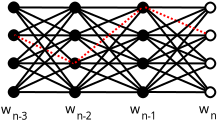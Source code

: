 <?xml version="1.0" encoding="UTF-8"?>
<dia:diagram xmlns:dia="http://www.lysator.liu.se/~alla/dia/">
  <dia:layer name="Background" visible="true" connectable="true" active="true">
    <dia:group>
      <dia:attribute name="meta">
        <dia:composite type="dict"/>
      </dia:attribute>
      <dia:attribute name="matrix"/>
      <dia:object type="Standard - Text" version="1" id="O0">
        <dia:attribute name="obj_pos">
          <dia:point val="10.178,5.492"/>
        </dia:attribute>
        <dia:attribute name="obj_bb">
          <dia:rectangle val="10.178,4.897;10.7,5.642"/>
        </dia:attribute>
        <dia:attribute name="text">
          <dia:composite type="text">
            <dia:attribute name="string">
              <dia:string>#w#</dia:string>
            </dia:attribute>
            <dia:attribute name="font">
              <dia:font family="sans" style="0" name="Helvetica"/>
            </dia:attribute>
            <dia:attribute name="height">
              <dia:real val="0.8"/>
            </dia:attribute>
            <dia:attribute name="pos">
              <dia:point val="10.178,5.492"/>
            </dia:attribute>
            <dia:attribute name="color">
              <dia:color val="#000000ff"/>
            </dia:attribute>
            <dia:attribute name="alignment">
              <dia:enum val="0"/>
            </dia:attribute>
          </dia:composite>
        </dia:attribute>
        <dia:attribute name="valign">
          <dia:enum val="3"/>
        </dia:attribute>
      </dia:object>
      <dia:object type="Standard - Text" version="1" id="O1">
        <dia:attribute name="obj_pos">
          <dia:point val="10.752,5.792"/>
        </dia:attribute>
        <dia:attribute name="obj_bb">
          <dia:rectangle val="10.752,5.322;11.58,5.912"/>
        </dia:attribute>
        <dia:attribute name="text">
          <dia:composite type="text">
            <dia:attribute name="string">
              <dia:string>#n-2#</dia:string>
            </dia:attribute>
            <dia:attribute name="font">
              <dia:font family="sans" style="0" name="Helvetica"/>
            </dia:attribute>
            <dia:attribute name="height">
              <dia:real val="0.635"/>
            </dia:attribute>
            <dia:attribute name="pos">
              <dia:point val="10.752,5.792"/>
            </dia:attribute>
            <dia:attribute name="color">
              <dia:color val="#000000ff"/>
            </dia:attribute>
            <dia:attribute name="alignment">
              <dia:enum val="0"/>
            </dia:attribute>
          </dia:composite>
        </dia:attribute>
        <dia:attribute name="valign">
          <dia:enum val="3"/>
        </dia:attribute>
      </dia:object>
    </dia:group>
    <dia:group>
      <dia:attribute name="meta">
        <dia:composite type="dict"/>
      </dia:attribute>
      <dia:attribute name="matrix"/>
      <dia:object type="Standard - Text" version="1" id="O2">
        <dia:attribute name="obj_pos">
          <dia:point val="6.963,5.509"/>
        </dia:attribute>
        <dia:attribute name="obj_bb">
          <dia:rectangle val="6.963,4.914;7.485,5.659"/>
        </dia:attribute>
        <dia:attribute name="text">
          <dia:composite type="text">
            <dia:attribute name="string">
              <dia:string>#w#</dia:string>
            </dia:attribute>
            <dia:attribute name="font">
              <dia:font family="sans" style="0" name="Helvetica"/>
            </dia:attribute>
            <dia:attribute name="height">
              <dia:real val="0.8"/>
            </dia:attribute>
            <dia:attribute name="pos">
              <dia:point val="6.963,5.509"/>
            </dia:attribute>
            <dia:attribute name="color">
              <dia:color val="#000000ff"/>
            </dia:attribute>
            <dia:attribute name="alignment">
              <dia:enum val="0"/>
            </dia:attribute>
          </dia:composite>
        </dia:attribute>
        <dia:attribute name="valign">
          <dia:enum val="3"/>
        </dia:attribute>
      </dia:object>
      <dia:object type="Standard - Text" version="1" id="O3">
        <dia:attribute name="obj_pos">
          <dia:point val="7.537,5.809"/>
        </dia:attribute>
        <dia:attribute name="obj_bb">
          <dia:rectangle val="7.537,5.339;8.365,5.929"/>
        </dia:attribute>
        <dia:attribute name="text">
          <dia:composite type="text">
            <dia:attribute name="string">
              <dia:string>#n-3#</dia:string>
            </dia:attribute>
            <dia:attribute name="font">
              <dia:font family="sans" style="0" name="Helvetica"/>
            </dia:attribute>
            <dia:attribute name="height">
              <dia:real val="0.635"/>
            </dia:attribute>
            <dia:attribute name="pos">
              <dia:point val="7.537,5.809"/>
            </dia:attribute>
            <dia:attribute name="color">
              <dia:color val="#000000ff"/>
            </dia:attribute>
            <dia:attribute name="alignment">
              <dia:enum val="0"/>
            </dia:attribute>
          </dia:composite>
        </dia:attribute>
        <dia:attribute name="valign">
          <dia:enum val="3"/>
        </dia:attribute>
      </dia:object>
    </dia:group>
    <dia:group>
      <dia:attribute name="meta">
        <dia:composite type="dict"/>
      </dia:attribute>
      <dia:attribute name="matrix"/>
      <dia:object type="Standard - Text" version="1" id="O4">
        <dia:attribute name="obj_pos">
          <dia:point val="13.41,5.502"/>
        </dia:attribute>
        <dia:attribute name="obj_bb">
          <dia:rectangle val="13.41,4.907;13.932,5.652"/>
        </dia:attribute>
        <dia:attribute name="text">
          <dia:composite type="text">
            <dia:attribute name="string">
              <dia:string>#w#</dia:string>
            </dia:attribute>
            <dia:attribute name="font">
              <dia:font family="sans" style="0" name="Helvetica"/>
            </dia:attribute>
            <dia:attribute name="height">
              <dia:real val="0.8"/>
            </dia:attribute>
            <dia:attribute name="pos">
              <dia:point val="13.41,5.502"/>
            </dia:attribute>
            <dia:attribute name="color">
              <dia:color val="#000000ff"/>
            </dia:attribute>
            <dia:attribute name="alignment">
              <dia:enum val="0"/>
            </dia:attribute>
          </dia:composite>
        </dia:attribute>
        <dia:attribute name="valign">
          <dia:enum val="3"/>
        </dia:attribute>
      </dia:object>
      <dia:object type="Standard - Text" version="1" id="O5">
        <dia:attribute name="obj_pos">
          <dia:point val="13.985,5.802"/>
        </dia:attribute>
        <dia:attribute name="obj_bb">
          <dia:rectangle val="13.985,5.332;14.812,5.922"/>
        </dia:attribute>
        <dia:attribute name="text">
          <dia:composite type="text">
            <dia:attribute name="string">
              <dia:string>#n-1#</dia:string>
            </dia:attribute>
            <dia:attribute name="font">
              <dia:font family="sans" style="0" name="Helvetica"/>
            </dia:attribute>
            <dia:attribute name="height">
              <dia:real val="0.635"/>
            </dia:attribute>
            <dia:attribute name="pos">
              <dia:point val="13.985,5.802"/>
            </dia:attribute>
            <dia:attribute name="color">
              <dia:color val="#000000ff"/>
            </dia:attribute>
            <dia:attribute name="alignment">
              <dia:enum val="0"/>
            </dia:attribute>
          </dia:composite>
        </dia:attribute>
        <dia:attribute name="valign">
          <dia:enum val="3"/>
        </dia:attribute>
      </dia:object>
    </dia:group>
    <dia:group>
      <dia:attribute name="meta">
        <dia:composite type="dict"/>
      </dia:attribute>
      <dia:attribute name="matrix"/>
      <dia:object type="Standard - Text" version="1" id="O6">
        <dia:attribute name="obj_pos">
          <dia:point val="16.867,5.487"/>
        </dia:attribute>
        <dia:attribute name="obj_bb">
          <dia:rectangle val="16.867,4.892;17.39,5.637"/>
        </dia:attribute>
        <dia:attribute name="text">
          <dia:composite type="text">
            <dia:attribute name="string">
              <dia:string>#w#</dia:string>
            </dia:attribute>
            <dia:attribute name="font">
              <dia:font family="sans" style="0" name="Helvetica"/>
            </dia:attribute>
            <dia:attribute name="height">
              <dia:real val="0.8"/>
            </dia:attribute>
            <dia:attribute name="pos">
              <dia:point val="16.867,5.487"/>
            </dia:attribute>
            <dia:attribute name="color">
              <dia:color val="#000000ff"/>
            </dia:attribute>
            <dia:attribute name="alignment">
              <dia:enum val="0"/>
            </dia:attribute>
          </dia:composite>
        </dia:attribute>
        <dia:attribute name="valign">
          <dia:enum val="3"/>
        </dia:attribute>
      </dia:object>
      <dia:object type="Standard - Text" version="1" id="O7">
        <dia:attribute name="obj_pos">
          <dia:point val="17.442,5.787"/>
        </dia:attribute>
        <dia:attribute name="obj_bb">
          <dia:rectangle val="17.442,5.317;17.765,5.907"/>
        </dia:attribute>
        <dia:attribute name="text">
          <dia:composite type="text">
            <dia:attribute name="string">
              <dia:string>#n#</dia:string>
            </dia:attribute>
            <dia:attribute name="font">
              <dia:font family="sans" style="0" name="Helvetica"/>
            </dia:attribute>
            <dia:attribute name="height">
              <dia:real val="0.635"/>
            </dia:attribute>
            <dia:attribute name="pos">
              <dia:point val="17.442,5.787"/>
            </dia:attribute>
            <dia:attribute name="color">
              <dia:color val="#000000ff"/>
            </dia:attribute>
            <dia:attribute name="alignment">
              <dia:enum val="0"/>
            </dia:attribute>
          </dia:composite>
        </dia:attribute>
        <dia:attribute name="valign">
          <dia:enum val="3"/>
        </dia:attribute>
      </dia:object>
    </dia:group>
    <dia:group>
      <dia:attribute name="meta">
        <dia:composite type="dict"/>
      </dia:attribute>
      <dia:attribute name="matrix"/>
      <dia:object type="Standard - Line" version="0" id="O8">
        <dia:attribute name="obj_pos">
          <dia:point val="7.35,4.425"/>
        </dia:attribute>
        <dia:attribute name="obj_bb">
          <dia:rectangle val="7.279,4.105;10.983,4.756"/>
        </dia:attribute>
        <dia:attribute name="conn_endpoints">
          <dia:point val="7.35,4.425"/>
          <dia:point val="10.912,4.436"/>
        </dia:attribute>
        <dia:attribute name="numcp">
          <dia:int val="1"/>
        </dia:attribute>
        <dia:attribute name="start_arrow">
          <dia:enum val="8"/>
        </dia:attribute>
        <dia:attribute name="start_arrow_length">
          <dia:real val="0.5"/>
        </dia:attribute>
        <dia:attribute name="start_arrow_width">
          <dia:real val="0.5"/>
        </dia:attribute>
        <dia:attribute name="end_arrow">
          <dia:enum val="8"/>
        </dia:attribute>
        <dia:attribute name="end_arrow_length">
          <dia:real val="0.5"/>
        </dia:attribute>
        <dia:attribute name="end_arrow_width">
          <dia:real val="0.5"/>
        </dia:attribute>
      </dia:object>
      <dia:object type="Standard - Line" version="0" id="O9">
        <dia:attribute name="obj_pos">
          <dia:point val="10.763,4.43"/>
        </dia:attribute>
        <dia:attribute name="obj_bb">
          <dia:rectangle val="10.713,4.115;14.383,4.756"/>
        </dia:attribute>
        <dia:attribute name="conn_endpoints">
          <dia:point val="10.763,4.43"/>
          <dia:point val="14.312,4.436"/>
        </dia:attribute>
        <dia:attribute name="numcp">
          <dia:int val="1"/>
        </dia:attribute>
        <dia:attribute name="end_arrow">
          <dia:enum val="8"/>
        </dia:attribute>
        <dia:attribute name="end_arrow_length">
          <dia:real val="0.5"/>
        </dia:attribute>
        <dia:attribute name="end_arrow_width">
          <dia:real val="0.5"/>
        </dia:attribute>
      </dia:object>
      <dia:object type="Standard - Line" version="0" id="O10">
        <dia:attribute name="obj_pos">
          <dia:point val="14.238,4.424"/>
        </dia:attribute>
        <dia:attribute name="obj_bb">
          <dia:rectangle val="14.187,4.114;17.778,4.756"/>
        </dia:attribute>
        <dia:attribute name="conn_endpoints">
          <dia:point val="14.238,4.424"/>
          <dia:point val="17.728,4.436"/>
        </dia:attribute>
        <dia:attribute name="numcp">
          <dia:int val="1"/>
        </dia:attribute>
        <dia:attribute name="end_arrow">
          <dia:enum val="9"/>
        </dia:attribute>
        <dia:attribute name="end_arrow_length">
          <dia:real val="0.5"/>
        </dia:attribute>
        <dia:attribute name="end_arrow_width">
          <dia:real val="0.5"/>
        </dia:attribute>
      </dia:object>
    </dia:group>
    <dia:group>
      <dia:attribute name="meta">
        <dia:composite type="dict"/>
      </dia:attribute>
      <dia:attribute name="matrix"/>
      <dia:object type="Standard - Line" version="0" id="O11">
        <dia:attribute name="obj_pos">
          <dia:point val="7.351,0.194"/>
        </dia:attribute>
        <dia:attribute name="obj_bb">
          <dia:rectangle val="7.28,-0.126;10.984,0.525"/>
        </dia:attribute>
        <dia:attribute name="conn_endpoints">
          <dia:point val="7.351,0.194"/>
          <dia:point val="10.913,0.205"/>
        </dia:attribute>
        <dia:attribute name="numcp">
          <dia:int val="1"/>
        </dia:attribute>
        <dia:attribute name="start_arrow">
          <dia:enum val="8"/>
        </dia:attribute>
        <dia:attribute name="start_arrow_length">
          <dia:real val="0.5"/>
        </dia:attribute>
        <dia:attribute name="start_arrow_width">
          <dia:real val="0.5"/>
        </dia:attribute>
        <dia:attribute name="end_arrow">
          <dia:enum val="8"/>
        </dia:attribute>
        <dia:attribute name="end_arrow_length">
          <dia:real val="0.5"/>
        </dia:attribute>
        <dia:attribute name="end_arrow_width">
          <dia:real val="0.5"/>
        </dia:attribute>
      </dia:object>
      <dia:object type="Standard - Line" version="0" id="O12">
        <dia:attribute name="obj_pos">
          <dia:point val="10.764,0.199"/>
        </dia:attribute>
        <dia:attribute name="obj_bb">
          <dia:rectangle val="10.714,-0.116;14.384,0.526"/>
        </dia:attribute>
        <dia:attribute name="conn_endpoints">
          <dia:point val="10.764,0.199"/>
          <dia:point val="14.313,0.205"/>
        </dia:attribute>
        <dia:attribute name="numcp">
          <dia:int val="1"/>
        </dia:attribute>
        <dia:attribute name="end_arrow">
          <dia:enum val="8"/>
        </dia:attribute>
        <dia:attribute name="end_arrow_length">
          <dia:real val="0.5"/>
        </dia:attribute>
        <dia:attribute name="end_arrow_width">
          <dia:real val="0.5"/>
        </dia:attribute>
      </dia:object>
      <dia:object type="Standard - Line" version="0" id="O13">
        <dia:attribute name="obj_pos">
          <dia:point val="14.238,0.193"/>
        </dia:attribute>
        <dia:attribute name="obj_bb">
          <dia:rectangle val="14.188,-0.116;17.779,0.525"/>
        </dia:attribute>
        <dia:attribute name="conn_endpoints">
          <dia:point val="14.238,0.193"/>
          <dia:point val="17.728,0.205"/>
        </dia:attribute>
        <dia:attribute name="numcp">
          <dia:int val="1"/>
        </dia:attribute>
        <dia:attribute name="end_arrow">
          <dia:enum val="9"/>
        </dia:attribute>
        <dia:attribute name="end_arrow_length">
          <dia:real val="0.5"/>
        </dia:attribute>
        <dia:attribute name="end_arrow_width">
          <dia:real val="0.5"/>
        </dia:attribute>
      </dia:object>
    </dia:group>
    <dia:group>
      <dia:attribute name="meta">
        <dia:composite type="dict"/>
      </dia:attribute>
      <dia:attribute name="matrix"/>
      <dia:object type="Standard - Line" version="0" id="O14">
        <dia:attribute name="obj_pos">
          <dia:point val="7.356,1.584"/>
        </dia:attribute>
        <dia:attribute name="obj_bb">
          <dia:rectangle val="7.285,1.264;10.989,1.915"/>
        </dia:attribute>
        <dia:attribute name="conn_endpoints">
          <dia:point val="7.356,1.584"/>
          <dia:point val="10.918,1.595"/>
        </dia:attribute>
        <dia:attribute name="numcp">
          <dia:int val="1"/>
        </dia:attribute>
        <dia:attribute name="start_arrow">
          <dia:enum val="8"/>
        </dia:attribute>
        <dia:attribute name="start_arrow_length">
          <dia:real val="0.5"/>
        </dia:attribute>
        <dia:attribute name="start_arrow_width">
          <dia:real val="0.5"/>
        </dia:attribute>
        <dia:attribute name="end_arrow">
          <dia:enum val="8"/>
        </dia:attribute>
        <dia:attribute name="end_arrow_length">
          <dia:real val="0.5"/>
        </dia:attribute>
        <dia:attribute name="end_arrow_width">
          <dia:real val="0.5"/>
        </dia:attribute>
      </dia:object>
      <dia:object type="Standard - Line" version="0" id="O15">
        <dia:attribute name="obj_pos">
          <dia:point val="10.769,1.589"/>
        </dia:attribute>
        <dia:attribute name="obj_bb">
          <dia:rectangle val="10.719,1.274;14.389,1.916"/>
        </dia:attribute>
        <dia:attribute name="conn_endpoints">
          <dia:point val="10.769,1.589"/>
          <dia:point val="14.318,1.595"/>
        </dia:attribute>
        <dia:attribute name="numcp">
          <dia:int val="1"/>
        </dia:attribute>
        <dia:attribute name="end_arrow">
          <dia:enum val="8"/>
        </dia:attribute>
        <dia:attribute name="end_arrow_length">
          <dia:real val="0.5"/>
        </dia:attribute>
        <dia:attribute name="end_arrow_width">
          <dia:real val="0.5"/>
        </dia:attribute>
      </dia:object>
      <dia:object type="Standard - Line" version="0" id="O16">
        <dia:attribute name="obj_pos">
          <dia:point val="14.243,1.583"/>
        </dia:attribute>
        <dia:attribute name="obj_bb">
          <dia:rectangle val="14.193,1.274;17.784,1.915"/>
        </dia:attribute>
        <dia:attribute name="conn_endpoints">
          <dia:point val="14.243,1.583"/>
          <dia:point val="17.733,1.595"/>
        </dia:attribute>
        <dia:attribute name="numcp">
          <dia:int val="1"/>
        </dia:attribute>
        <dia:attribute name="end_arrow">
          <dia:enum val="9"/>
        </dia:attribute>
        <dia:attribute name="end_arrow_length">
          <dia:real val="0.5"/>
        </dia:attribute>
        <dia:attribute name="end_arrow_width">
          <dia:real val="0.5"/>
        </dia:attribute>
      </dia:object>
    </dia:group>
    <dia:group>
      <dia:attribute name="meta">
        <dia:composite type="dict"/>
      </dia:attribute>
      <dia:attribute name="matrix"/>
      <dia:object type="Standard - Line" version="0" id="O17">
        <dia:attribute name="obj_pos">
          <dia:point val="7.348,2.987"/>
        </dia:attribute>
        <dia:attribute name="obj_bb">
          <dia:rectangle val="7.277,2.667;10.981,3.318"/>
        </dia:attribute>
        <dia:attribute name="conn_endpoints">
          <dia:point val="7.348,2.987"/>
          <dia:point val="10.911,2.998"/>
        </dia:attribute>
        <dia:attribute name="numcp">
          <dia:int val="1"/>
        </dia:attribute>
        <dia:attribute name="start_arrow">
          <dia:enum val="8"/>
        </dia:attribute>
        <dia:attribute name="start_arrow_length">
          <dia:real val="0.5"/>
        </dia:attribute>
        <dia:attribute name="start_arrow_width">
          <dia:real val="0.5"/>
        </dia:attribute>
        <dia:attribute name="end_arrow">
          <dia:enum val="8"/>
        </dia:attribute>
        <dia:attribute name="end_arrow_length">
          <dia:real val="0.5"/>
        </dia:attribute>
        <dia:attribute name="end_arrow_width">
          <dia:real val="0.5"/>
        </dia:attribute>
      </dia:object>
      <dia:object type="Standard - Line" version="0" id="O18">
        <dia:attribute name="obj_pos">
          <dia:point val="10.761,2.991"/>
        </dia:attribute>
        <dia:attribute name="obj_bb">
          <dia:rectangle val="10.711,2.677;14.381,3.318"/>
        </dia:attribute>
        <dia:attribute name="conn_endpoints">
          <dia:point val="10.761,2.991"/>
          <dia:point val="14.311,2.998"/>
        </dia:attribute>
        <dia:attribute name="numcp">
          <dia:int val="1"/>
        </dia:attribute>
        <dia:attribute name="end_arrow">
          <dia:enum val="8"/>
        </dia:attribute>
        <dia:attribute name="end_arrow_length">
          <dia:real val="0.5"/>
        </dia:attribute>
        <dia:attribute name="end_arrow_width">
          <dia:real val="0.5"/>
        </dia:attribute>
      </dia:object>
      <dia:object type="Standard - Line" version="0" id="O19">
        <dia:attribute name="obj_pos">
          <dia:point val="14.236,2.985"/>
        </dia:attribute>
        <dia:attribute name="obj_bb">
          <dia:rectangle val="14.185,2.676;17.776,3.317"/>
        </dia:attribute>
        <dia:attribute name="conn_endpoints">
          <dia:point val="14.236,2.985"/>
          <dia:point val="17.726,2.998"/>
        </dia:attribute>
        <dia:attribute name="numcp">
          <dia:int val="1"/>
        </dia:attribute>
        <dia:attribute name="end_arrow">
          <dia:enum val="9"/>
        </dia:attribute>
        <dia:attribute name="end_arrow_length">
          <dia:real val="0.5"/>
        </dia:attribute>
        <dia:attribute name="end_arrow_width">
          <dia:real val="0.5"/>
        </dia:attribute>
      </dia:object>
    </dia:group>
    <dia:object type="Standard - Line" version="0" id="O20">
      <dia:attribute name="obj_pos">
        <dia:point val="7.617,4.409"/>
      </dia:attribute>
      <dia:attribute name="obj_bb">
        <dia:rectangle val="7.551,2.918;10.771,4.476"/>
      </dia:attribute>
      <dia:attribute name="conn_endpoints">
        <dia:point val="7.617,4.409"/>
        <dia:point val="10.705,2.984"/>
      </dia:attribute>
      <dia:attribute name="numcp">
        <dia:int val="1"/>
      </dia:attribute>
    </dia:object>
    <dia:object type="Standard - Line" version="0" id="O21">
      <dia:attribute name="obj_pos">
        <dia:point val="7.605,1.577"/>
      </dia:attribute>
      <dia:attribute name="obj_bb">
        <dia:rectangle val="7.539,0.085;10.759,1.643"/>
      </dia:attribute>
      <dia:attribute name="conn_endpoints">
        <dia:point val="7.605,1.577"/>
        <dia:point val="10.693,0.152"/>
      </dia:attribute>
      <dia:attribute name="numcp">
        <dia:int val="1"/>
      </dia:attribute>
    </dia:object>
    <dia:object type="Standard - Line" version="0" id="O22">
      <dia:attribute name="obj_pos">
        <dia:point val="7.626,3.016"/>
      </dia:attribute>
      <dia:attribute name="obj_bb">
        <dia:rectangle val="7.56,1.524;10.78,3.082"/>
      </dia:attribute>
      <dia:attribute name="conn_endpoints">
        <dia:point val="7.626,3.016"/>
        <dia:point val="10.714,1.591"/>
      </dia:attribute>
      <dia:attribute name="numcp">
        <dia:int val="1"/>
      </dia:attribute>
    </dia:object>
    <dia:object type="Standard - Line" version="0" id="O23">
      <dia:attribute name="obj_pos">
        <dia:point val="10.818,1.509"/>
      </dia:attribute>
      <dia:attribute name="obj_bb">
        <dia:rectangle val="10.752,0.139;14.075,1.574"/>
      </dia:attribute>
      <dia:attribute name="conn_endpoints">
        <dia:point val="10.818,1.509"/>
        <dia:point val="14.01,0.204"/>
      </dia:attribute>
      <dia:attribute name="numcp">
        <dia:int val="1"/>
      </dia:attribute>
    </dia:object>
    <dia:object type="Standard - Line" version="0" id="O24">
      <dia:attribute name="obj_pos">
        <dia:point val="10.693,2.959"/>
      </dia:attribute>
      <dia:attribute name="obj_bb">
        <dia:rectangle val="10.627,1.544;14.133,3.024"/>
      </dia:attribute>
      <dia:attribute name="conn_endpoints">
        <dia:point val="10.693,2.959"/>
        <dia:point val="14.068,1.609"/>
      </dia:attribute>
      <dia:attribute name="numcp">
        <dia:int val="1"/>
      </dia:attribute>
    </dia:object>
    <dia:object type="Standard - Line" version="0" id="O25">
      <dia:attribute name="obj_pos">
        <dia:point val="10.742,4.359"/>
      </dia:attribute>
      <dia:attribute name="obj_bb">
        <dia:rectangle val="10.677,2.919;14.095,4.425"/>
      </dia:attribute>
      <dia:attribute name="conn_endpoints">
        <dia:point val="10.742,4.359"/>
        <dia:point val="14.03,2.984"/>
      </dia:attribute>
      <dia:attribute name="numcp">
        <dia:int val="1"/>
      </dia:attribute>
    </dia:object>
    <dia:object type="Standard - Line" version="0" id="O26">
      <dia:attribute name="obj_pos">
        <dia:point val="7.643,2.984"/>
      </dia:attribute>
      <dia:attribute name="obj_bb">
        <dia:rectangle val="7.576,2.918;10.747,4.488"/>
      </dia:attribute>
      <dia:attribute name="conn_endpoints">
        <dia:point val="7.643,2.984"/>
        <dia:point val="10.68,4.422"/>
      </dia:attribute>
      <dia:attribute name="numcp">
        <dia:int val="1"/>
      </dia:attribute>
    </dia:object>
    <dia:object type="Standard - Line" version="0" id="O27">
      <dia:attribute name="obj_pos">
        <dia:point val="7.63,0.177"/>
      </dia:attribute>
      <dia:attribute name="obj_bb">
        <dia:rectangle val="7.564,0.11;10.734,1.681"/>
      </dia:attribute>
      <dia:attribute name="conn_endpoints">
        <dia:point val="7.63,0.177"/>
        <dia:point val="10.668,1.615"/>
      </dia:attribute>
      <dia:attribute name="numcp">
        <dia:int val="1"/>
      </dia:attribute>
    </dia:object>
    <dia:object type="Standard - Line" version="0" id="O28">
      <dia:attribute name="obj_pos">
        <dia:point val="7.627,1.578"/>
      </dia:attribute>
      <dia:attribute name="obj_bb">
        <dia:rectangle val="7.56,1.512;10.731,3.082"/>
      </dia:attribute>
      <dia:attribute name="conn_endpoints">
        <dia:point val="7.627,1.578"/>
        <dia:point val="10.664,3.016"/>
      </dia:attribute>
      <dia:attribute name="numcp">
        <dia:int val="1"/>
      </dia:attribute>
      <dia:attribute name="line_color">
        <dia:color val="#ff0000ff"/>
      </dia:attribute>
      <dia:attribute name="line_style">
        <dia:enum val="4"/>
      </dia:attribute>
    </dia:object>
    <dia:object type="Standard - Line" version="0" id="O29">
      <dia:attribute name="obj_pos">
        <dia:point val="10.698,0.217"/>
      </dia:attribute>
      <dia:attribute name="obj_bb">
        <dia:rectangle val="10.633,0.152;14.133,1.649"/>
      </dia:attribute>
      <dia:attribute name="conn_endpoints">
        <dia:point val="10.698,0.217"/>
        <dia:point val="14.068,1.584"/>
      </dia:attribute>
      <dia:attribute name="numcp">
        <dia:int val="1"/>
      </dia:attribute>
    </dia:object>
    <dia:object type="Standard - Line" version="0" id="O30">
      <dia:attribute name="obj_pos">
        <dia:point val="10.691,3.063"/>
      </dia:attribute>
      <dia:attribute name="obj_bb">
        <dia:rectangle val="10.626,2.998;14.126,4.495"/>
      </dia:attribute>
      <dia:attribute name="conn_endpoints">
        <dia:point val="10.691,3.063"/>
        <dia:point val="14.061,4.43"/>
      </dia:attribute>
      <dia:attribute name="numcp">
        <dia:int val="1"/>
      </dia:attribute>
    </dia:object>
    <dia:object type="Standard - Line" version="0" id="O31">
      <dia:attribute name="obj_pos">
        <dia:point val="10.65,1.589"/>
      </dia:attribute>
      <dia:attribute name="obj_bb">
        <dia:rectangle val="10.585,1.524;14.085,3.022"/>
      </dia:attribute>
      <dia:attribute name="conn_endpoints">
        <dia:point val="10.65,1.589"/>
        <dia:point val="14.02,2.957"/>
      </dia:attribute>
      <dia:attribute name="numcp">
        <dia:int val="1"/>
      </dia:attribute>
    </dia:object>
    <dia:object type="Standard - Line" version="0" id="O32">
      <dia:attribute name="obj_pos">
        <dia:point val="7.643,0.259"/>
      </dia:attribute>
      <dia:attribute name="obj_bb">
        <dia:rectangle val="7.572,0.189;10.763,3.092"/>
      </dia:attribute>
      <dia:attribute name="conn_endpoints">
        <dia:point val="7.643,0.259"/>
        <dia:point val="10.693,3.022"/>
      </dia:attribute>
      <dia:attribute name="numcp">
        <dia:int val="1"/>
      </dia:attribute>
    </dia:object>
    <dia:object type="Standard - Line" version="0" id="O33">
      <dia:attribute name="obj_pos">
        <dia:point val="10.634,0.169"/>
      </dia:attribute>
      <dia:attribute name="obj_bb">
        <dia:rectangle val="10.564,0.098;14.113,3.03"/>
      </dia:attribute>
      <dia:attribute name="conn_endpoints">
        <dia:point val="10.634,0.169"/>
        <dia:point val="14.043,2.959"/>
      </dia:attribute>
      <dia:attribute name="numcp">
        <dia:int val="1"/>
      </dia:attribute>
    </dia:object>
    <dia:object type="Standard - Line" version="0" id="O34">
      <dia:attribute name="obj_pos">
        <dia:point val="7.643,1.607"/>
      </dia:attribute>
      <dia:attribute name="obj_bb">
        <dia:rectangle val="7.572,1.537;10.764,4.44"/>
      </dia:attribute>
      <dia:attribute name="conn_endpoints">
        <dia:point val="7.643,1.607"/>
        <dia:point val="10.693,4.37"/>
      </dia:attribute>
      <dia:attribute name="numcp">
        <dia:int val="1"/>
      </dia:attribute>
    </dia:object>
    <dia:object type="Standard - Line" version="0" id="O35">
      <dia:attribute name="obj_pos">
        <dia:point val="10.643,1.609"/>
      </dia:attribute>
      <dia:attribute name="obj_bb">
        <dia:rectangle val="10.572,1.539;14.179,4.517"/>
      </dia:attribute>
      <dia:attribute name="conn_endpoints">
        <dia:point val="10.643,1.609"/>
        <dia:point val="14.109,4.447"/>
      </dia:attribute>
      <dia:attribute name="numcp">
        <dia:int val="1"/>
      </dia:attribute>
    </dia:object>
    <dia:object type="Standard - Line" version="0" id="O36">
      <dia:attribute name="obj_pos">
        <dia:point val="7.63,0.284"/>
      </dia:attribute>
      <dia:attribute name="obj_bb">
        <dia:rectangle val="7.56,0.214;10.838,4.517"/>
      </dia:attribute>
      <dia:attribute name="conn_endpoints">
        <dia:point val="7.63,0.284"/>
        <dia:point val="10.768,4.447"/>
      </dia:attribute>
      <dia:attribute name="numcp">
        <dia:int val="1"/>
      </dia:attribute>
    </dia:object>
    <dia:object type="Standard - Line" version="0" id="O37">
      <dia:attribute name="obj_pos">
        <dia:point val="10.659,0.206"/>
      </dia:attribute>
      <dia:attribute name="obj_bb">
        <dia:rectangle val="10.588,0.135;14.225,4.48"/>
      </dia:attribute>
      <dia:attribute name="conn_endpoints">
        <dia:point val="10.659,0.206"/>
        <dia:point val="14.155,4.409"/>
      </dia:attribute>
      <dia:attribute name="numcp">
        <dia:int val="1"/>
      </dia:attribute>
    </dia:object>
    <dia:object type="Standard - Line" version="0" id="O38">
      <dia:attribute name="obj_pos">
        <dia:point val="14.105,0.157"/>
      </dia:attribute>
      <dia:attribute name="obj_bb">
        <dia:rectangle val="14.035,0.087;17.366,4.329"/>
      </dia:attribute>
      <dia:attribute name="conn_endpoints">
        <dia:point val="14.105,0.157"/>
        <dia:point val="17.296,4.259"/>
      </dia:attribute>
      <dia:attribute name="numcp">
        <dia:int val="1"/>
      </dia:attribute>
    </dia:object>
    <dia:object type="Standard - Line" version="0" id="O39">
      <dia:attribute name="obj_pos">
        <dia:point val="7.612,4.347"/>
      </dia:attribute>
      <dia:attribute name="obj_bb">
        <dia:rectangle val="7.542,1.576;10.704,4.417"/>
      </dia:attribute>
      <dia:attribute name="conn_endpoints">
        <dia:point val="7.612,4.347"/>
        <dia:point val="10.634,1.647"/>
      </dia:attribute>
      <dia:attribute name="numcp">
        <dia:int val="1"/>
      </dia:attribute>
    </dia:object>
    <dia:object type="Standard - Line" version="0" id="O40">
      <dia:attribute name="obj_pos">
        <dia:point val="7.704,2.869"/>
      </dia:attribute>
      <dia:attribute name="obj_bb">
        <dia:rectangle val="7.634,0.098;10.796,2.939"/>
      </dia:attribute>
      <dia:attribute name="conn_endpoints">
        <dia:point val="7.704,2.869"/>
        <dia:point val="10.725,0.169"/>
      </dia:attribute>
      <dia:attribute name="numcp">
        <dia:int val="1"/>
      </dia:attribute>
    </dia:object>
    <dia:object type="Standard - Line" version="0" id="O41">
      <dia:attribute name="obj_pos">
        <dia:point val="10.688,4.357"/>
      </dia:attribute>
      <dia:attribute name="obj_bb">
        <dia:rectangle val="10.618,1.551;14.095,4.428"/>
      </dia:attribute>
      <dia:attribute name="conn_endpoints">
        <dia:point val="10.688,4.357"/>
        <dia:point val="14.025,1.622"/>
      </dia:attribute>
      <dia:attribute name="numcp">
        <dia:int val="1"/>
      </dia:attribute>
    </dia:object>
    <dia:object type="Standard - Line" version="0" id="O42">
      <dia:attribute name="obj_pos">
        <dia:point val="10.667,2.966"/>
      </dia:attribute>
      <dia:attribute name="obj_bb">
        <dia:rectangle val="10.596,0.16;14.074,3.037"/>
      </dia:attribute>
      <dia:attribute name="conn_endpoints">
        <dia:point val="10.667,2.966"/>
        <dia:point val="14.004,0.231"/>
      </dia:attribute>
      <dia:attribute name="numcp">
        <dia:int val="1"/>
      </dia:attribute>
      <dia:attribute name="line_color">
        <dia:color val="#ff0000ff"/>
      </dia:attribute>
      <dia:attribute name="line_style">
        <dia:enum val="4"/>
      </dia:attribute>
    </dia:object>
    <dia:object type="Standard - Line" version="0" id="O43">
      <dia:attribute name="obj_pos">
        <dia:point val="14.075,4.443"/>
      </dia:attribute>
      <dia:attribute name="obj_bb">
        <dia:rectangle val="14.005,1.664;17.292,4.513"/>
      </dia:attribute>
      <dia:attribute name="conn_endpoints">
        <dia:point val="14.075,4.443"/>
        <dia:point val="17.221,1.734"/>
      </dia:attribute>
      <dia:attribute name="numcp">
        <dia:int val="1"/>
      </dia:attribute>
    </dia:object>
    <dia:object type="Standard - Line" version="0" id="O44">
      <dia:attribute name="obj_pos">
        <dia:point val="14.075,3.039"/>
      </dia:attribute>
      <dia:attribute name="obj_bb">
        <dia:rectangle val="14.005,0.26;17.292,3.11"/>
      </dia:attribute>
      <dia:attribute name="conn_endpoints">
        <dia:point val="14.075,3.039"/>
        <dia:point val="17.221,0.331"/>
      </dia:attribute>
      <dia:attribute name="numcp">
        <dia:int val="1"/>
      </dia:attribute>
    </dia:object>
    <dia:object type="Standard - Line" version="0" id="O45">
      <dia:attribute name="obj_pos">
        <dia:point val="7.609,4.297"/>
      </dia:attribute>
      <dia:attribute name="obj_bb">
        <dia:rectangle val="7.538,0.164;10.841,4.367"/>
      </dia:attribute>
      <dia:attribute name="conn_endpoints">
        <dia:point val="7.609,4.297"/>
        <dia:point val="10.771,0.234"/>
      </dia:attribute>
      <dia:attribute name="numcp">
        <dia:int val="1"/>
      </dia:attribute>
    </dia:object>
    <dia:object type="Standard - Line" version="0" id="O46">
      <dia:attribute name="obj_pos">
        <dia:point val="10.65,4.306"/>
      </dia:attribute>
      <dia:attribute name="obj_bb">
        <dia:rectangle val="10.579,0.139;14.179,4.376"/>
      </dia:attribute>
      <dia:attribute name="conn_endpoints">
        <dia:point val="10.65,4.306"/>
        <dia:point val="14.109,0.209"/>
      </dia:attribute>
      <dia:attribute name="numcp">
        <dia:int val="1"/>
      </dia:attribute>
    </dia:object>
    <dia:object type="Standard - Line" version="0" id="O47">
      <dia:attribute name="obj_pos">
        <dia:point val="14.034,4.432"/>
      </dia:attribute>
      <dia:attribute name="obj_bb">
        <dia:rectangle val="13.963,0.351;17.366,4.502"/>
      </dia:attribute>
      <dia:attribute name="conn_endpoints">
        <dia:point val="14.034,4.432"/>
        <dia:point val="17.296,0.422"/>
      </dia:attribute>
      <dia:attribute name="numcp">
        <dia:int val="1"/>
      </dia:attribute>
    </dia:object>
    <dia:object type="Standard - Line" version="0" id="O48">
      <dia:attribute name="obj_pos">
        <dia:point val="14.184,0.209"/>
      </dia:attribute>
      <dia:attribute name="obj_bb">
        <dia:rectangle val="14.113,0.139;17.296,2.901"/>
      </dia:attribute>
      <dia:attribute name="conn_endpoints">
        <dia:point val="14.184,0.209"/>
        <dia:point val="17.225,2.831"/>
      </dia:attribute>
      <dia:attribute name="numcp">
        <dia:int val="1"/>
      </dia:attribute>
    </dia:object>
    <dia:object type="Standard - Line" version="0" id="O49">
      <dia:attribute name="obj_pos">
        <dia:point val="14.15,1.643"/>
      </dia:attribute>
      <dia:attribute name="obj_bb">
        <dia:rectangle val="14.08,1.573;17.262,4.336"/>
      </dia:attribute>
      <dia:attribute name="conn_endpoints">
        <dia:point val="14.15,1.643"/>
        <dia:point val="17.192,4.265"/>
      </dia:attribute>
      <dia:attribute name="numcp">
        <dia:int val="1"/>
      </dia:attribute>
    </dia:object>
    <dia:object type="Standard - Line" version="0" id="O50">
      <dia:attribute name="obj_pos">
        <dia:point val="14.171,0.184"/>
      </dia:attribute>
      <dia:attribute name="obj_bb">
        <dia:rectangle val="14.105,0.118;17.316,1.585"/>
      </dia:attribute>
      <dia:attribute name="conn_endpoints">
        <dia:point val="14.171,0.184"/>
        <dia:point val="17.25,1.519"/>
      </dia:attribute>
      <dia:attribute name="numcp">
        <dia:int val="1"/>
      </dia:attribute>
      <dia:attribute name="line_color">
        <dia:color val="#ff0000ff"/>
      </dia:attribute>
      <dia:attribute name="line_style">
        <dia:enum val="4"/>
      </dia:attribute>
    </dia:object>
    <dia:object type="Standard - Line" version="0" id="O51">
      <dia:attribute name="obj_pos">
        <dia:point val="14.146,3.047"/>
      </dia:attribute>
      <dia:attribute name="obj_bb">
        <dia:rectangle val="14.081,2.981;17.254,4.412"/>
      </dia:attribute>
      <dia:attribute name="conn_endpoints">
        <dia:point val="14.146,3.047"/>
        <dia:point val="17.188,4.346"/>
      </dia:attribute>
      <dia:attribute name="numcp">
        <dia:int val="1"/>
      </dia:attribute>
    </dia:object>
    <dia:object type="Standard - Line" version="0" id="O52">
      <dia:attribute name="obj_pos">
        <dia:point val="14.121,1.597"/>
      </dia:attribute>
      <dia:attribute name="obj_bb">
        <dia:rectangle val="14.056,1.531;17.225,2.951"/>
      </dia:attribute>
      <dia:attribute name="conn_endpoints">
        <dia:point val="14.121,1.597"/>
        <dia:point val="17.16,2.885"/>
      </dia:attribute>
      <dia:attribute name="numcp">
        <dia:int val="1"/>
      </dia:attribute>
    </dia:object>
    <dia:object type="Standard - Line" version="0" id="O53">
      <dia:attribute name="obj_pos">
        <dia:point val="14.071,1.584"/>
      </dia:attribute>
      <dia:attribute name="obj_bb">
        <dia:rectangle val="14.005,0.198;17.236,1.65"/>
      </dia:attribute>
      <dia:attribute name="conn_endpoints">
        <dia:point val="14.071,1.584"/>
        <dia:point val="17.17,0.263"/>
      </dia:attribute>
      <dia:attribute name="numcp">
        <dia:int val="1"/>
      </dia:attribute>
    </dia:object>
    <dia:object type="Standard - Line" version="0" id="O54">
      <dia:attribute name="obj_pos">
        <dia:point val="14.095,4.459"/>
      </dia:attribute>
      <dia:attribute name="obj_bb">
        <dia:rectangle val="14.03,3.073;17.26,4.525"/>
      </dia:attribute>
      <dia:attribute name="conn_endpoints">
        <dia:point val="14.095,4.459"/>
        <dia:point val="17.195,3.139"/>
      </dia:attribute>
      <dia:attribute name="numcp">
        <dia:int val="1"/>
      </dia:attribute>
    </dia:object>
    <dia:object type="Standard - Line" version="0" id="O55">
      <dia:attribute name="obj_pos">
        <dia:point val="14.184,2.972"/>
      </dia:attribute>
      <dia:attribute name="obj_bb">
        <dia:rectangle val="14.118,1.599;17.257,3.038"/>
      </dia:attribute>
      <dia:attribute name="conn_endpoints">
        <dia:point val="14.184,2.972"/>
        <dia:point val="17.191,1.665"/>
      </dia:attribute>
      <dia:attribute name="numcp">
        <dia:int val="1"/>
      </dia:attribute>
    </dia:object>
  </dia:layer>
</dia:diagram>
